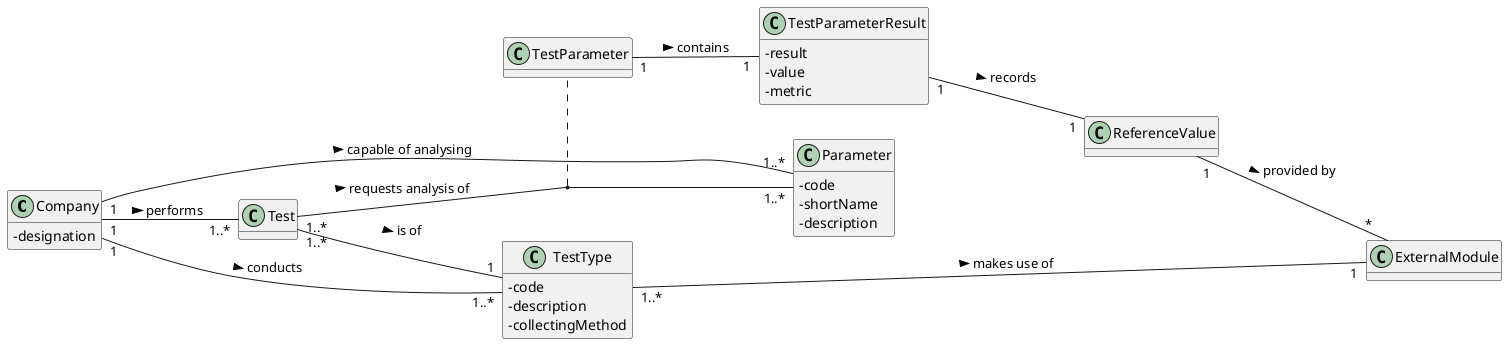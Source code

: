 @startuml
'https://plantuml.com/class-diagram
hide methods
left to right direction
skinparam classAttributeIconSize 0

Company "1" -- "1..*" Test: performs >
Company "1" -- "1..*" TestType: conducts >
Test "1..*" -- "1" TestType: is of >
Test "1..*" -- "1..*" Parameter: requests analysis of >
ReferenceValue "1" -- "*" ExternalModule: provided by >
TestParameterResult "1" -- "1" ReferenceValue: records >
TestParameter "1" -- "1" TestParameterResult: contains >
Company "1" -- "1..*" Parameter: capable of analysing >
(Test, Parameter) . TestParameter

TestType "1..*" -- "1" ExternalModule: makes use of >

class Company{
 -designation
}

class ExternalModule{
}

class Test{

}

class TestParameterResult{
 -result
 -value
 -metric
}

class ReferenceValue{

}

class Parameter{
 -code
 -shortName
 -description
}

class TestType{
 -code
 -description
 -collectingMethod
}

class TestParameter{

}




@enduml